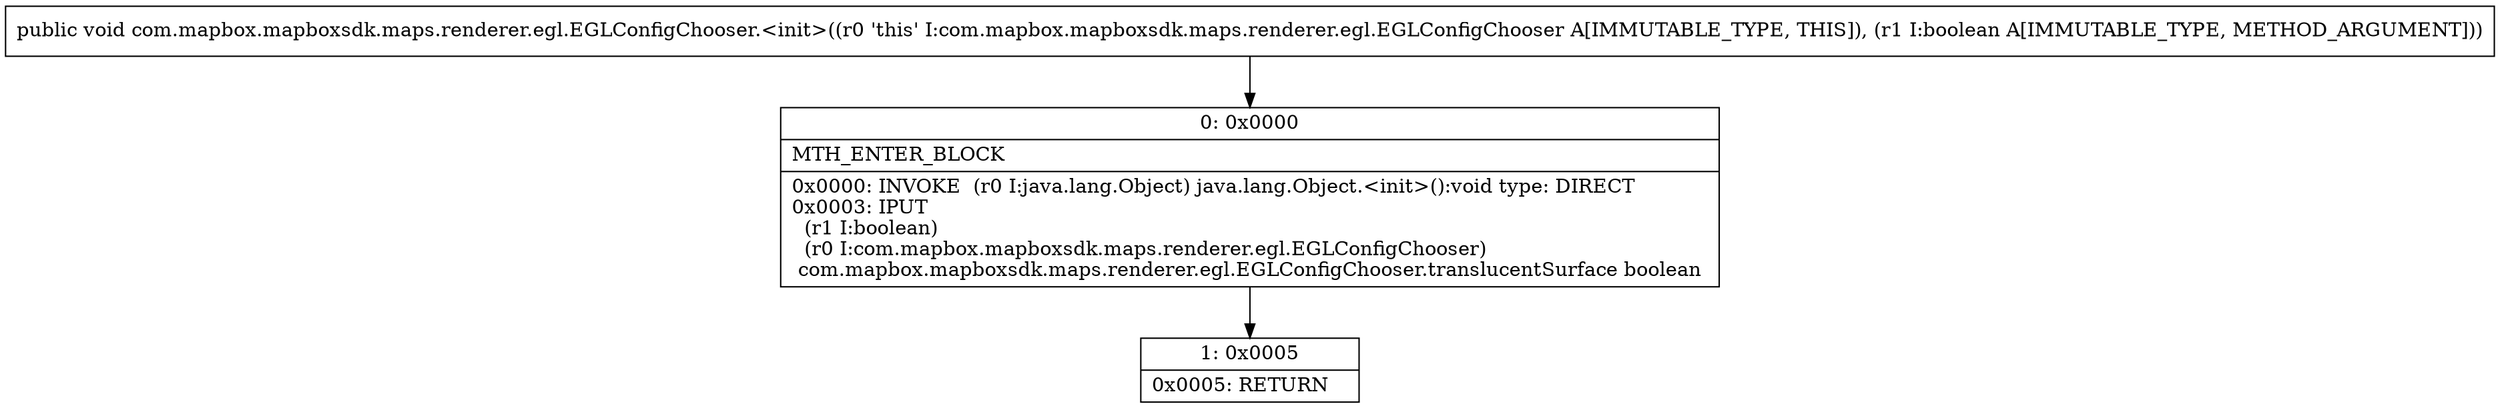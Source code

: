 digraph "CFG forcom.mapbox.mapboxsdk.maps.renderer.egl.EGLConfigChooser.\<init\>(Z)V" {
Node_0 [shape=record,label="{0\:\ 0x0000|MTH_ENTER_BLOCK\l|0x0000: INVOKE  (r0 I:java.lang.Object) java.lang.Object.\<init\>():void type: DIRECT \l0x0003: IPUT  \l  (r1 I:boolean)\l  (r0 I:com.mapbox.mapboxsdk.maps.renderer.egl.EGLConfigChooser)\l com.mapbox.mapboxsdk.maps.renderer.egl.EGLConfigChooser.translucentSurface boolean \l}"];
Node_1 [shape=record,label="{1\:\ 0x0005|0x0005: RETURN   \l}"];
MethodNode[shape=record,label="{public void com.mapbox.mapboxsdk.maps.renderer.egl.EGLConfigChooser.\<init\>((r0 'this' I:com.mapbox.mapboxsdk.maps.renderer.egl.EGLConfigChooser A[IMMUTABLE_TYPE, THIS]), (r1 I:boolean A[IMMUTABLE_TYPE, METHOD_ARGUMENT])) }"];
MethodNode -> Node_0;
Node_0 -> Node_1;
}

